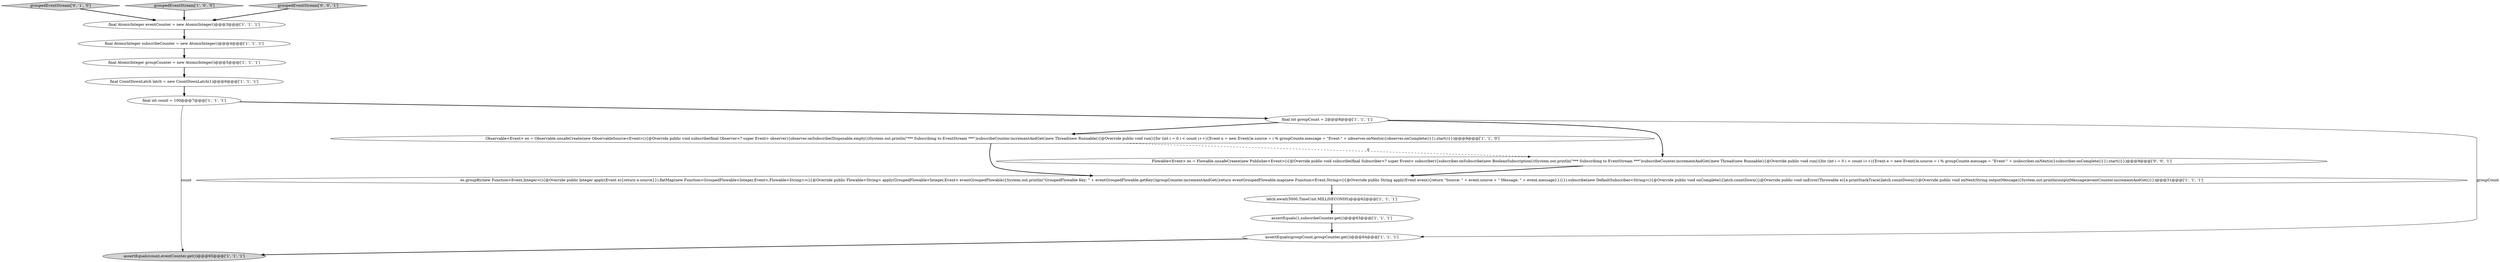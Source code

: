 digraph {
13 [style = filled, label = "groupedEventStream['0', '1', '0']", fillcolor = lightgray, shape = diamond image = "AAA0AAABBB2BBB"];
10 [style = filled, label = "assertEquals(groupCount,groupCounter.get())@@@64@@@['1', '1', '1']", fillcolor = white, shape = ellipse image = "AAA0AAABBB1BBB"];
7 [style = filled, label = "final CountDownLatch latch = new CountDownLatch(1)@@@6@@@['1', '1', '1']", fillcolor = white, shape = ellipse image = "AAA0AAABBB1BBB"];
9 [style = filled, label = "assertEquals(1,subscribeCounter.get())@@@63@@@['1', '1', '1']", fillcolor = white, shape = ellipse image = "AAA0AAABBB1BBB"];
2 [style = filled, label = "Observable<Event> es = Observable.unsafeCreate(new ObservableSource<Event>(){@Override public void subscribe(final Observer<? super Event> observer){observer.onSubscribe(Disposable.empty())System.out.println(\"*** Subscribing to EventStream ***\")subscribeCounter.incrementAndGet()new Thread(new Runnable(){@Override public void run(){for (int i = 0 i < count i++){Event e = new Event()e.source = i % groupCounte.message = \"Event-\" + iobserver.onNext(e)}observer.onComplete()}}).start()}})@@@9@@@['1', '1', '0']", fillcolor = white, shape = ellipse image = "AAA0AAABBB1BBB"];
3 [style = filled, label = "groupedEventStream['1', '0', '0']", fillcolor = lightgray, shape = diamond image = "AAA0AAABBB1BBB"];
12 [style = filled, label = "latch.await(5000,TimeUnit.MILLISECONDS)@@@62@@@['1', '1', '1']", fillcolor = white, shape = ellipse image = "AAA0AAABBB1BBB"];
4 [style = filled, label = "assertEquals(count,eventCounter.get())@@@65@@@['1', '1', '1']", fillcolor = lightgray, shape = ellipse image = "AAA0AAABBB1BBB"];
0 [style = filled, label = "final int count = 100@@@7@@@['1', '1', '1']", fillcolor = white, shape = ellipse image = "AAA0AAABBB1BBB"];
15 [style = filled, label = "groupedEventStream['0', '0', '1']", fillcolor = lightgray, shape = diamond image = "AAA0AAABBB3BBB"];
6 [style = filled, label = "final AtomicInteger subscribeCounter = new AtomicInteger()@@@4@@@['1', '1', '1']", fillcolor = white, shape = ellipse image = "AAA0AAABBB1BBB"];
5 [style = filled, label = "final AtomicInteger eventCounter = new AtomicInteger()@@@3@@@['1', '1', '1']", fillcolor = white, shape = ellipse image = "AAA0AAABBB1BBB"];
8 [style = filled, label = "final AtomicInteger groupCounter = new AtomicInteger()@@@5@@@['1', '1', '1']", fillcolor = white, shape = ellipse image = "AAA0AAABBB1BBB"];
14 [style = filled, label = "Flowable<Event> es = Flowable.unsafeCreate(new Publisher<Event>(){@Override public void subscribe(final Subscriber<? super Event> subscriber){subscriber.onSubscribe(new BooleanSubscription())System.out.println(\"*** Subscribing to EventStream ***\")subscribeCounter.incrementAndGet()new Thread(new Runnable(){@Override public void run(){for (int i = 0 i < count i++){Event e = new Event()e.source = i % groupCounte.message = \"Event-\" + isubscriber.onNext(e)}subscriber.onComplete()}}).start()}})@@@9@@@['0', '0', '1']", fillcolor = white, shape = ellipse image = "AAA0AAABBB3BBB"];
1 [style = filled, label = "final int groupCount = 2@@@8@@@['1', '1', '1']", fillcolor = white, shape = ellipse image = "AAA0AAABBB1BBB"];
11 [style = filled, label = "es.groupBy(new Function<Event,Integer>(){@Override public Integer apply(Event e){return e.source}}).flatMap(new Function<GroupedFlowable<Integer,Event>,Flowable<String>>(){@Override public Flowable<String> apply(GroupedFlowable<Integer,Event> eventGroupedFlowable){System.out.println(\"GroupedFlowable Key: \" + eventGroupedFlowable.getKey())groupCounter.incrementAndGet()return eventGroupedFlowable.map(new Function<Event,String>(){@Override public String apply(Event event){return \"Source: \" + event.source + \" Message: \" + event.message}})}}).subscribe(new DefaultSubscriber<String>(){@Override public void onComplete(){latch.countDown()}@Override public void onError(Throwable e){e.printStackTrace()latch.countDown()}@Override public void onNext(String outputMessage){System.out.println(outputMessage)eventCounter.incrementAndGet()}})@@@31@@@['1', '1', '1']", fillcolor = white, shape = ellipse image = "AAA0AAABBB1BBB"];
12->9 [style = bold, label=""];
8->7 [style = bold, label=""];
0->4 [style = solid, label="count"];
13->5 [style = bold, label=""];
11->12 [style = bold, label=""];
10->4 [style = bold, label=""];
2->14 [style = dashed, label="0"];
3->5 [style = bold, label=""];
14->11 [style = bold, label=""];
7->0 [style = bold, label=""];
6->8 [style = bold, label=""];
1->2 [style = bold, label=""];
0->1 [style = bold, label=""];
1->14 [style = bold, label=""];
5->6 [style = bold, label=""];
15->5 [style = bold, label=""];
2->11 [style = bold, label=""];
9->10 [style = bold, label=""];
1->10 [style = solid, label="groupCount"];
}
